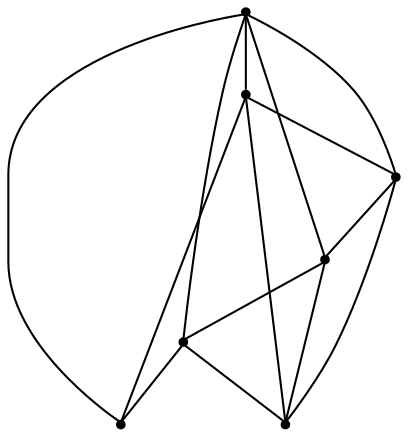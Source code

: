 graph {
  node [shape=point,comment="{\"directed\":false,\"doi\":\"10.1007/978-3-030-92931-2_7\",\"figure\":\"1\"}"]

  v0 [pos="1625.425640308625,322.4534229253228"]
  v1 [pos="1436.9663575943114,369.56448679873904"]
  v2 [pos="1531.1980337808345,369.56448679873904"]
  v3 [pos="1342.7388782433566,322.4534229253228"]
  v4 [pos="1507.6401783226215,440.2416381568345"]
  v5 [pos="1460.52434022936,440.2416381568345"]
  v6 [pos="1484.0821956875732,558.0255294289364"]

  v0 -- v1 [id="-1",pos="1625.425640308625,322.4534229253228 1436.9663575943114,369.56448679873904 1436.9663575943114,369.56448679873904 1436.9663575943114,369.56448679873904"]
  v3 -- v6 [id="-2",pos="1342.7388782433566,322.4534229253228 1484.0821956875732,558.0255294289364 1484.0821956875732,558.0255294289364 1484.0821956875732,558.0255294289364"]
  v0 -- v2 [id="-4",pos="1625.425640308625,322.4534229253228 1531.1980337808345,369.56448679873904 1531.1980337808345,369.56448679873904 1531.1980337808345,369.56448679873904"]
  v0 -- v3 [id="-6",pos="1625.425640308625,322.4534229253228 1342.7388782433566,322.4534229253228 1342.7388782433566,322.4534229253228 1342.7388782433566,322.4534229253228"]
  v1 -- v3 [id="-7",pos="1436.9663575943114,369.56448679873904 1342.7388782433566,322.4534229253228 1342.7388782433566,322.4534229253228 1342.7388782433566,322.4534229253228"]
  v5 -- v1 [id="-9",pos="1460.52434022936,440.2416381568345 1436.9663575943114,369.56448679873904 1436.9663575943114,369.56448679873904 1436.9663575943114,369.56448679873904"]
  v5 -- v3 [id="-12",pos="1460.52434022936,440.2416381568345 1342.7388782433566,322.4534229253228 1342.7388782433566,322.4534229253228 1342.7388782433566,322.4534229253228"]
  v6 -- v5 [id="-14",pos="1484.0821956875732,558.0255294289364 1460.52434022936,440.2416381568345 1460.52434022936,440.2416381568345 1460.52434022936,440.2416381568345"]
  v6 -- v4 [id="-15",pos="1484.0821956875732,558.0255294289364 1507.6401783226215,440.2416381568345 1507.6401783226215,440.2416381568345 1507.6401783226215,440.2416381568345"]
  v6 -- v0 [id="-18",pos="1484.0821956875732,558.0255294289364 1625.425640308625,322.4534229253228 1625.425640308625,322.4534229253228 1625.425640308625,322.4534229253228"]
  v2 -- v1 [id="-19",pos="1531.1980337808345,369.56448679873904 1436.9663575943114,369.56448679873904 1436.9663575943114,369.56448679873904 1436.9663575943114,369.56448679873904"]
  v4 -- v0 [id="-22",pos="1507.6401783226215,440.2416381568345 1625.425640308625,322.4534229253228 1625.425640308625,322.4534229253228 1625.425640308625,322.4534229253228"]
  v4 -- v2 [id="-24",pos="1507.6401783226215,440.2416381568345 1531.1980337808345,369.56448679873904 1531.1980337808345,369.56448679873904 1531.1980337808345,369.56448679873904"]
  v4 -- v5 [id="-26",pos="1507.6401783226215,440.2416381568345 1460.52434022936,440.2416381568345 1460.52434022936,440.2416381568345 1460.52434022936,440.2416381568345"]
}